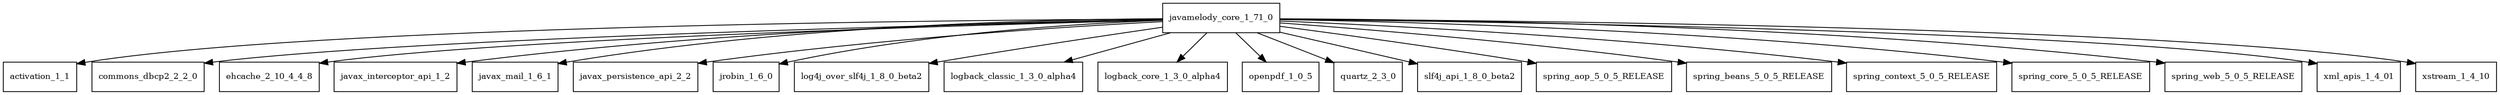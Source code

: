 digraph javamelody_core_1_71_0_dependencies {
  node [shape = box, fontsize=10.0];
  javamelody_core_1_71_0 -> activation_1_1;
  javamelody_core_1_71_0 -> commons_dbcp2_2_2_0;
  javamelody_core_1_71_0 -> ehcache_2_10_4_4_8;
  javamelody_core_1_71_0 -> javax_interceptor_api_1_2;
  javamelody_core_1_71_0 -> javax_mail_1_6_1;
  javamelody_core_1_71_0 -> javax_persistence_api_2_2;
  javamelody_core_1_71_0 -> jrobin_1_6_0;
  javamelody_core_1_71_0 -> log4j_over_slf4j_1_8_0_beta2;
  javamelody_core_1_71_0 -> logback_classic_1_3_0_alpha4;
  javamelody_core_1_71_0 -> logback_core_1_3_0_alpha4;
  javamelody_core_1_71_0 -> openpdf_1_0_5;
  javamelody_core_1_71_0 -> quartz_2_3_0;
  javamelody_core_1_71_0 -> slf4j_api_1_8_0_beta2;
  javamelody_core_1_71_0 -> spring_aop_5_0_5_RELEASE;
  javamelody_core_1_71_0 -> spring_beans_5_0_5_RELEASE;
  javamelody_core_1_71_0 -> spring_context_5_0_5_RELEASE;
  javamelody_core_1_71_0 -> spring_core_5_0_5_RELEASE;
  javamelody_core_1_71_0 -> spring_web_5_0_5_RELEASE;
  javamelody_core_1_71_0 -> xml_apis_1_4_01;
  javamelody_core_1_71_0 -> xstream_1_4_10;
}

